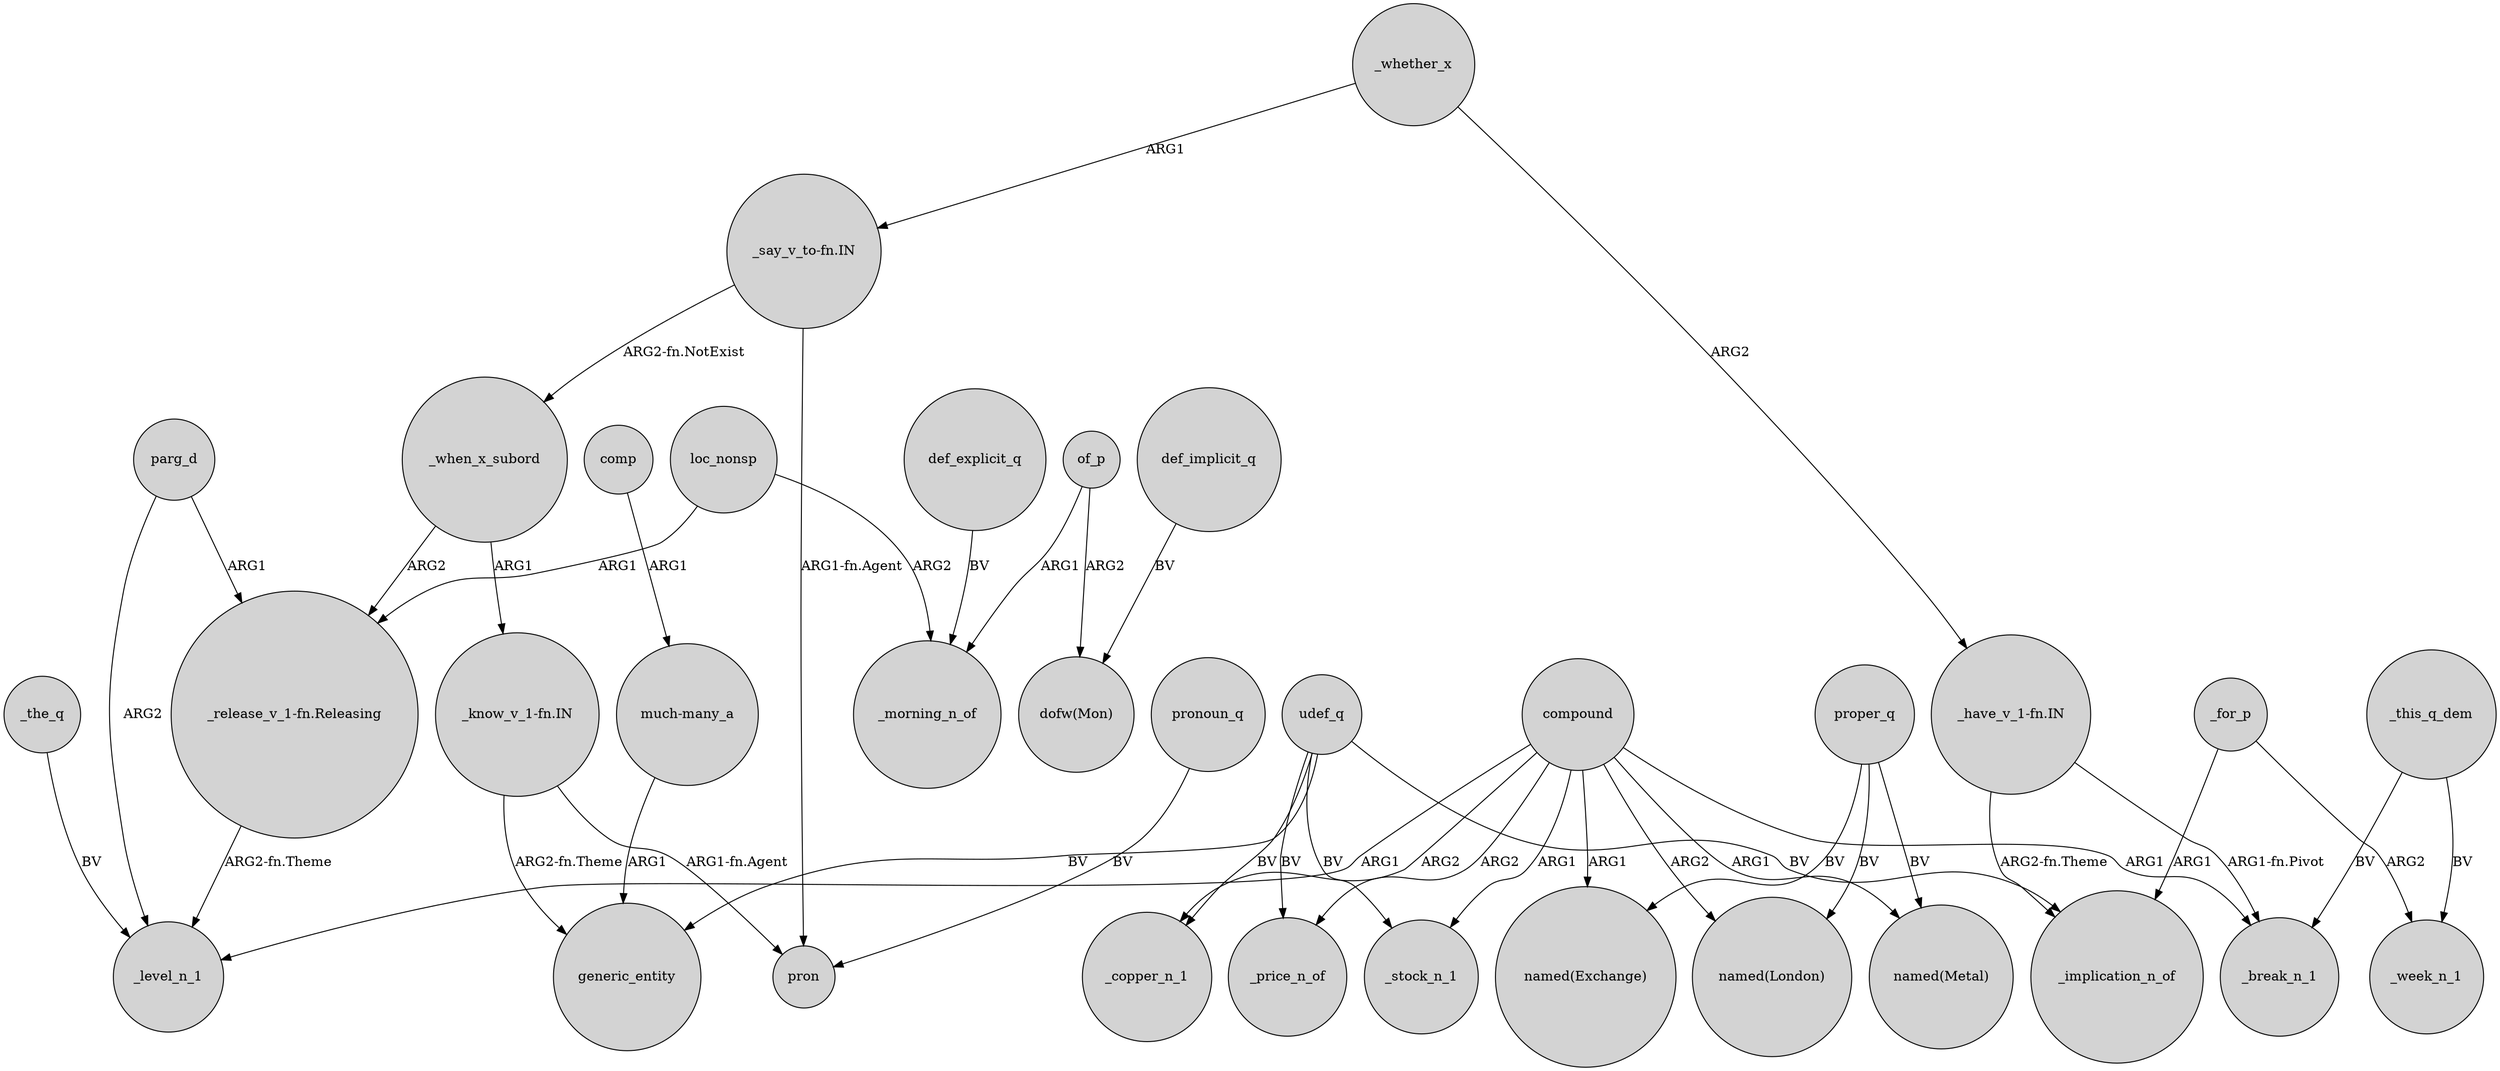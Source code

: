 digraph {
	node [shape=circle style=filled]
	udef_q -> _copper_n_1 [label=BV]
	compound -> _price_n_of [label=ARG2]
	udef_q -> _price_n_of [label=BV]
	udef_q -> generic_entity [label=BV]
	parg_d -> _level_n_1 [label=ARG2]
	"much-many_a" -> generic_entity [label=ARG1]
	"_know_v_1-fn.IN" -> generic_entity [label="ARG2-fn.Theme"]
	loc_nonsp -> "_release_v_1-fn.Releasing" [label=ARG1]
	udef_q -> _implication_n_of [label=BV]
	"_know_v_1-fn.IN" -> pron [label="ARG1-fn.Agent"]
	compound -> _stock_n_1 [label=ARG1]
	parg_d -> "_release_v_1-fn.Releasing" [label=ARG1]
	_for_p -> _implication_n_of [label=ARG1]
	proper_q -> "named(Exchange)" [label=BV]
	loc_nonsp -> _morning_n_of [label=ARG2]
	_the_q -> _level_n_1 [label=BV]
	_whether_x -> "_have_v_1-fn.IN" [label=ARG2]
	of_p -> "dofw(Mon)" [label=ARG2]
	pronoun_q -> pron [label=BV]
	_this_q_dem -> _week_n_1 [label=BV]
	"_say_v_to-fn.IN" -> _when_x_subord [label="ARG2-fn.NotExist"]
	"_have_v_1-fn.IN" -> _break_n_1 [label="ARG1-fn.Pivot"]
	udef_q -> _stock_n_1 [label=BV]
	comp -> "much-many_a" [label=ARG1]
	_when_x_subord -> "_know_v_1-fn.IN" [label=ARG1]
	_for_p -> _week_n_1 [label=ARG2]
	def_implicit_q -> "dofw(Mon)" [label=BV]
	compound -> "named(Exchange)" [label=ARG1]
	compound -> "named(London)" [label=ARG2]
	proper_q -> "named(London)" [label=BV]
	def_explicit_q -> _morning_n_of [label=BV]
	"_say_v_to-fn.IN" -> pron [label="ARG1-fn.Agent"]
	"_have_v_1-fn.IN" -> _implication_n_of [label="ARG2-fn.Theme"]
	"_release_v_1-fn.Releasing" -> _level_n_1 [label="ARG2-fn.Theme"]
	compound -> _copper_n_1 [label=ARG2]
	of_p -> _morning_n_of [label=ARG1]
	compound -> _level_n_1 [label=ARG1]
	proper_q -> "named(Metal)" [label=BV]
	compound -> _break_n_1 [label=ARG1]
	_this_q_dem -> _break_n_1 [label=BV]
	_when_x_subord -> "_release_v_1-fn.Releasing" [label=ARG2]
	_whether_x -> "_say_v_to-fn.IN" [label=ARG1]
	compound -> "named(Metal)" [label=ARG1]
}
